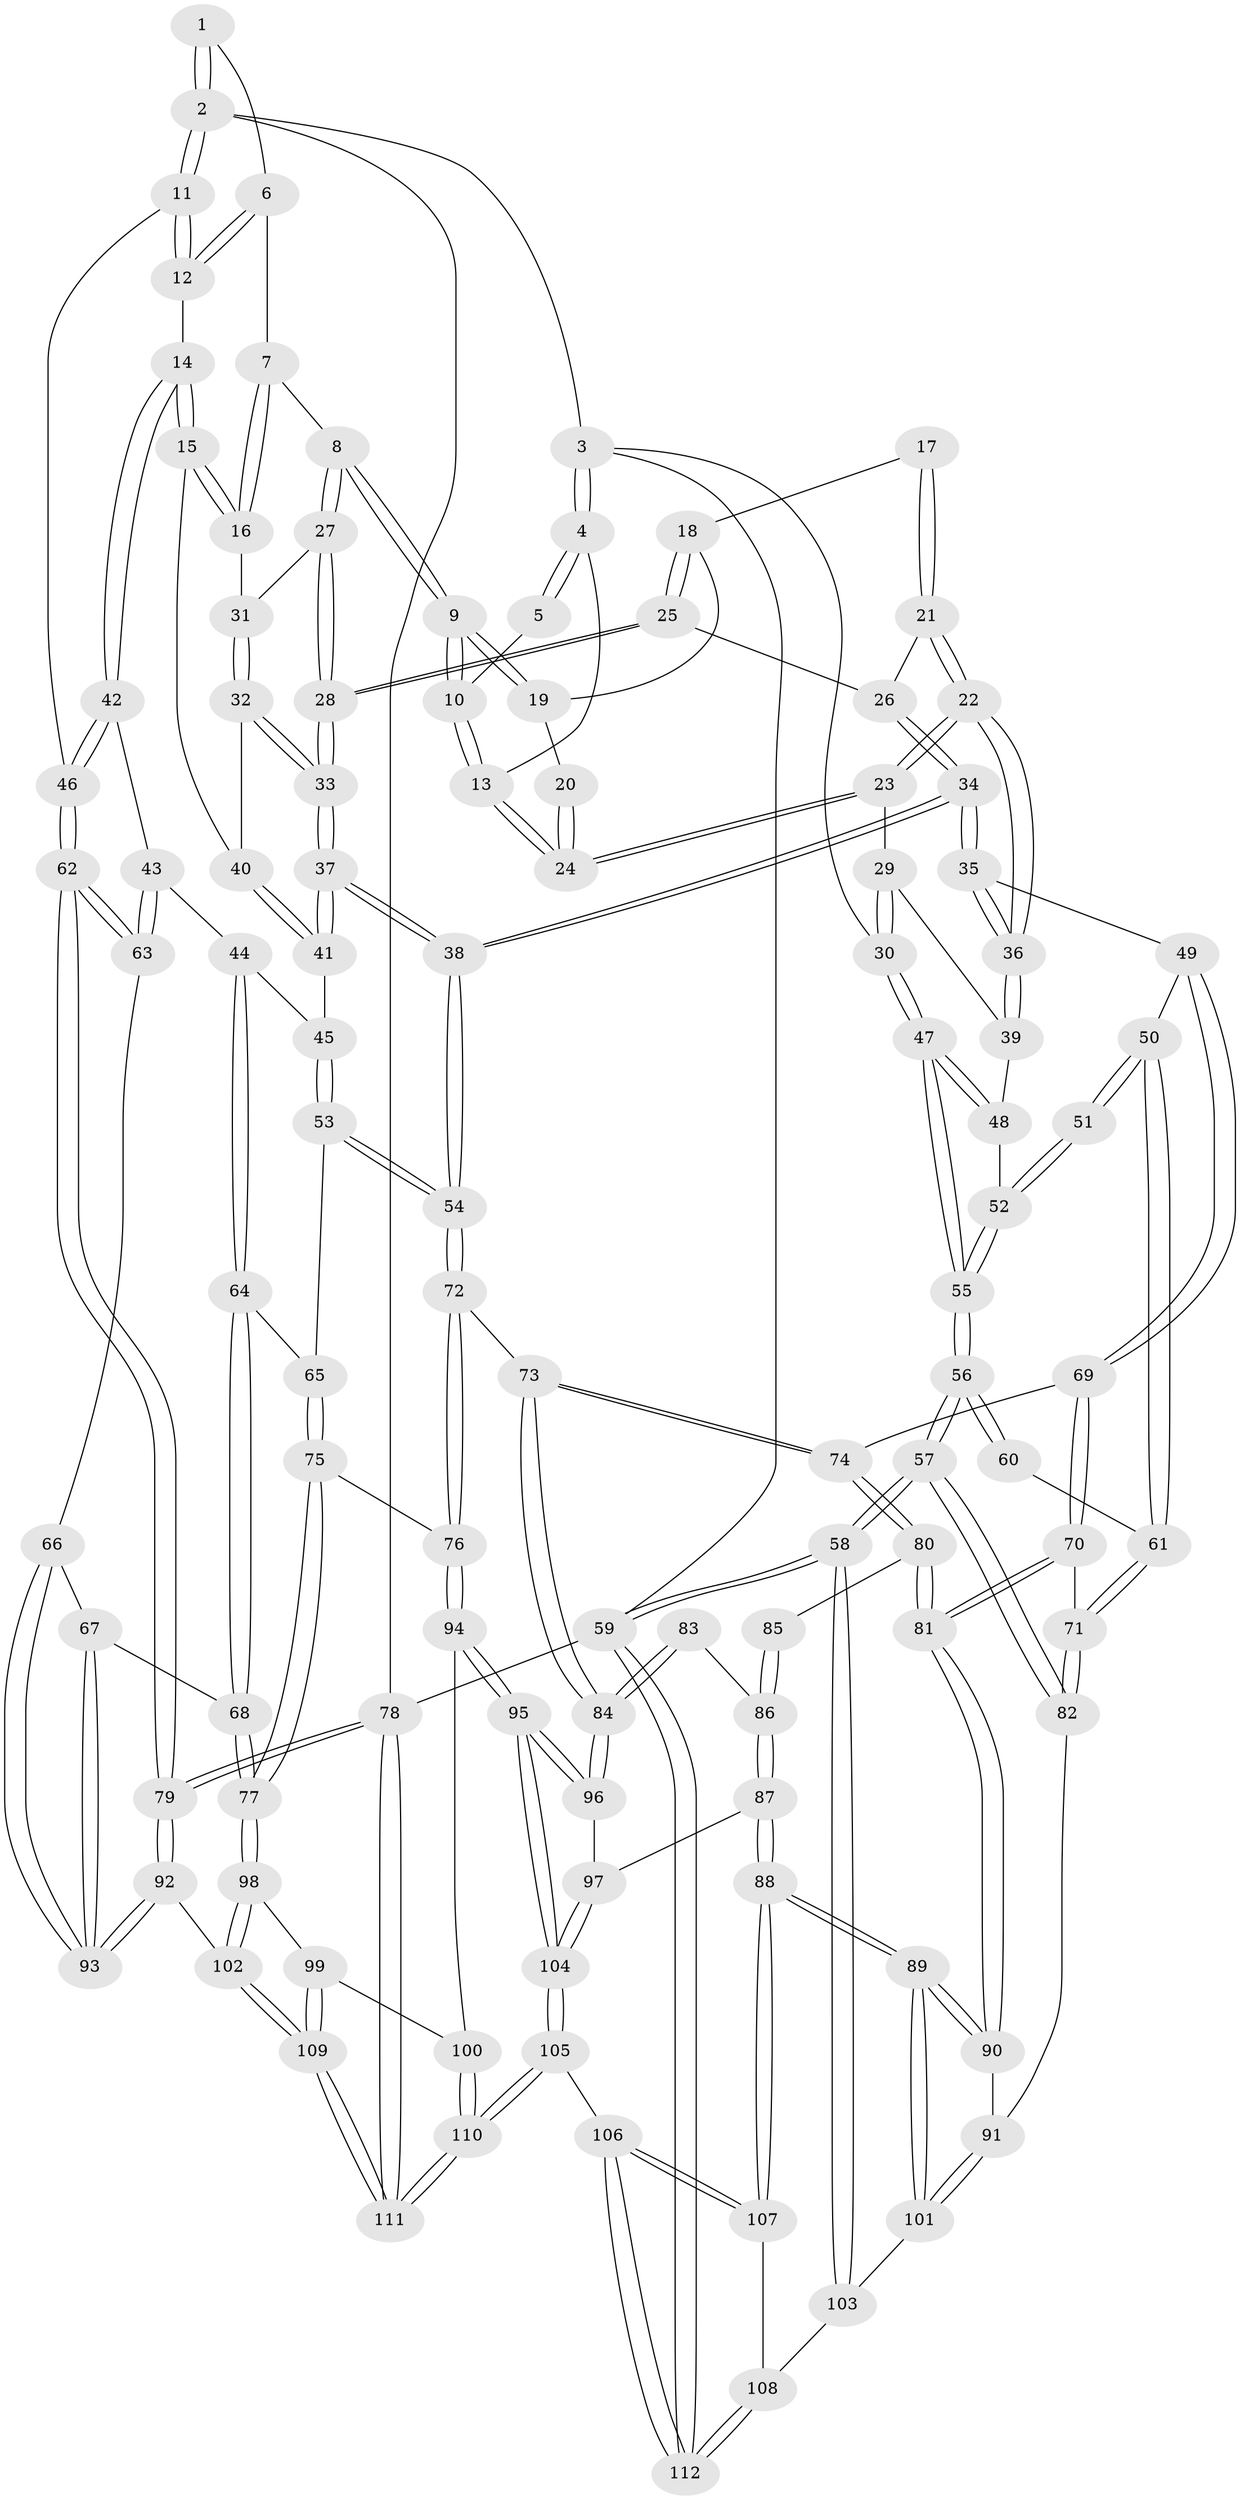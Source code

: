 // coarse degree distribution, {4: 0.2727272727272727, 3: 0.22727272727272727, 5: 0.25, 2: 0.06818181818181818, 8: 0.022727272727272728, 6: 0.13636363636363635, 7: 0.022727272727272728}
// Generated by graph-tools (version 1.1) at 2025/06/03/04/25 22:06:32]
// undirected, 112 vertices, 277 edges
graph export_dot {
graph [start="1"]
  node [color=gray90,style=filled];
  1 [pos="+0.7655679536453495+0"];
  2 [pos="+1+0"];
  3 [pos="+0+0"];
  4 [pos="+0.0668283696465826+0"];
  5 [pos="+0.4020484489602019+0"];
  6 [pos="+0.7418528639039067+0"];
  7 [pos="+0.64600759040693+0.017123826453162776"];
  8 [pos="+0.5530159088650974+0.13063599379834354"];
  9 [pos="+0.5191294841602436+0.1247047325606106"];
  10 [pos="+0.4810711108854383+0.057777320127437866"];
  11 [pos="+1+0"];
  12 [pos="+0.8259271559692725+0.20823909723414036"];
  13 [pos="+0.22141783478343074+0.05069970594413895"];
  14 [pos="+0.8172658559495409+0.24365936810041036"];
  15 [pos="+0.7596575440507268+0.2549653880027063"];
  16 [pos="+0.7396573019651792+0.2482146128539154"];
  17 [pos="+0.40280762747058363+0.18846331673396743"];
  18 [pos="+0.47215373249914033+0.15853888851657155"];
  19 [pos="+0.4906644947059985+0.1370367008256439"];
  20 [pos="+0.2647589220213744+0.0774270682041557"];
  21 [pos="+0.35074714752383074+0.26033608182150947"];
  22 [pos="+0.252630664446819+0.24526049666275293"];
  23 [pos="+0.2426272972401843+0.2295045646374325"];
  24 [pos="+0.22673935581618535+0.0624546446932818"];
  25 [pos="+0.4387677319831346+0.2750980069381598"];
  26 [pos="+0.3624203947834565+0.26740440937978965"];
  27 [pos="+0.5973133002846974+0.2110595490463416"];
  28 [pos="+0.5174711155711774+0.3464120351800103"];
  29 [pos="+0.12081635742772927+0.26891181605355446"];
  30 [pos="+0+0.06696845645790071"];
  31 [pos="+0.6717092011202257+0.23183460319266522"];
  32 [pos="+0.6181144130436791+0.34979026070749775"];
  33 [pos="+0.5185020633803281+0.39960838543570276"];
  34 [pos="+0.4088977834361016+0.4873233763533681"];
  35 [pos="+0.2719012724816487+0.4514698743946493"];
  36 [pos="+0.24354845885613263+0.36918468357443374"];
  37 [pos="+0.5149609503357008+0.4246998491837356"];
  38 [pos="+0.45761335380685175+0.5110396916072641"];
  39 [pos="+0.09431823390173509+0.36466774717222833"];
  40 [pos="+0.7250862452619083+0.3117134870125549"];
  41 [pos="+0.6854199197780603+0.4221237452572353"];
  42 [pos="+0.8919790668478877+0.3223382515648935"];
  43 [pos="+0.8203150748415164+0.4780897089994572"];
  44 [pos="+0.7922729471555855+0.4893871110287094"];
  45 [pos="+0.7242446106469513+0.47032485953842196"];
  46 [pos="+1+0.3762828100609783"];
  47 [pos="+0+0.3045580610506132"];
  48 [pos="+0.06245538484768549+0.3875070174627563"];
  49 [pos="+0.2010241277163477+0.5057400278761625"];
  50 [pos="+0.16262099942278763+0.5066933697954531"];
  51 [pos="+0.11289239994409019+0.49008190479155483"];
  52 [pos="+0.10980068878649481+0.4851819510782392"];
  53 [pos="+0.6515755736840086+0.5481442379472684"];
  54 [pos="+0.4586634612747516+0.5149082225103316"];
  55 [pos="+0+0.43916476958528583"];
  56 [pos="+0+0.6513223367997405"];
  57 [pos="+0+0.7193557654850575"];
  58 [pos="+0+0.8170948207261985"];
  59 [pos="+0+1"];
  60 [pos="+0.07002160081724171+0.5201478816598043"];
  61 [pos="+0.08900557912451725+0.6495084130124653"];
  62 [pos="+1+0.5743972811152475"];
  63 [pos="+0.9698027454118557+0.6128661060974465"];
  64 [pos="+0.7666298958928139+0.5801913644933807"];
  65 [pos="+0.6725740167709346+0.5795312868531447"];
  66 [pos="+0.9236358019950416+0.6520640011805099"];
  67 [pos="+0.807331211783925+0.7022269419173827"];
  68 [pos="+0.8012480669953965+0.7040165581707082"];
  69 [pos="+0.20448036967902916+0.5276507195935157"];
  70 [pos="+0.20916903371483003+0.66236401322228"];
  71 [pos="+0.08497448886378127+0.6613130870394389"];
  72 [pos="+0.4535353082186959+0.6030331673105215"];
  73 [pos="+0.44840452310312723+0.610694049109239"];
  74 [pos="+0.31234548934431045+0.6323713464965653"];
  75 [pos="+0.6631420801085979+0.7063641767469171"];
  76 [pos="+0.6379005440781601+0.7153129808297675"];
  77 [pos="+0.7890580644371+0.7159593069100428"];
  78 [pos="+1+1"];
  79 [pos="+1+1"];
  80 [pos="+0.22379719917657187+0.666183449895902"];
  81 [pos="+0.21260778187661156+0.6658115272976532"];
  82 [pos="+0.009175421876427774+0.7054921204313083"];
  83 [pos="+0.2906539999054305+0.7017484648323604"];
  84 [pos="+0.42808195197097176+0.6806108537928635"];
  85 [pos="+0.23303491494822243+0.673542692371017"];
  86 [pos="+0.2955661404137657+0.7562632438878198"];
  87 [pos="+0.3191722242348198+0.8080788844359054"];
  88 [pos="+0.24233846152293625+0.8478336939431095"];
  89 [pos="+0.22310780170620345+0.8336455617526468"];
  90 [pos="+0.20430038364095432+0.726643469606715"];
  91 [pos="+0.07438731159939578+0.7459840579143553"];
  92 [pos="+0.9761411036886186+0.8753221861484837"];
  93 [pos="+0.9578269024103145+0.8304968599540151"];
  94 [pos="+0.6134533243379046+0.7934187545957843"];
  95 [pos="+0.5219130435177394+0.8611642911292592"];
  96 [pos="+0.4247453240291334+0.6992448334219915"];
  97 [pos="+0.3288991837801753+0.8056938416273483"];
  98 [pos="+0.7925595981628223+0.7653964457822088"];
  99 [pos="+0.7203044178141135+0.874487769163529"];
  100 [pos="+0.7020830687922518+0.8830178799304452"];
  101 [pos="+0.15688080080281105+0.8263792505809705"];
  102 [pos="+0.8772799796127492+0.879808215574038"];
  103 [pos="+0.09597161099301288+0.8725473294725025"];
  104 [pos="+0.49248307673714764+0.9700612128347932"];
  105 [pos="+0.5078442782048578+1"];
  106 [pos="+0.34972135437250623+1"];
  107 [pos="+0.24208960064713195+0.9073632045425729"];
  108 [pos="+0.11127295392919088+0.9434209211306819"];
  109 [pos="+0.8327812648945455+0.9299417166952839"];
  110 [pos="+0.5718462532891655+1"];
  111 [pos="+0.7552693992961901+1"];
  112 [pos="+0+1"];
  1 -- 2;
  1 -- 2;
  1 -- 6;
  2 -- 3;
  2 -- 11;
  2 -- 11;
  2 -- 78;
  3 -- 4;
  3 -- 4;
  3 -- 30;
  3 -- 59;
  4 -- 5;
  4 -- 5;
  4 -- 13;
  5 -- 10;
  6 -- 7;
  6 -- 12;
  6 -- 12;
  7 -- 8;
  7 -- 16;
  7 -- 16;
  8 -- 9;
  8 -- 9;
  8 -- 27;
  8 -- 27;
  9 -- 10;
  9 -- 10;
  9 -- 19;
  9 -- 19;
  10 -- 13;
  10 -- 13;
  11 -- 12;
  11 -- 12;
  11 -- 46;
  12 -- 14;
  13 -- 24;
  13 -- 24;
  14 -- 15;
  14 -- 15;
  14 -- 42;
  14 -- 42;
  15 -- 16;
  15 -- 16;
  15 -- 40;
  16 -- 31;
  17 -- 18;
  17 -- 21;
  17 -- 21;
  18 -- 19;
  18 -- 25;
  18 -- 25;
  19 -- 20;
  20 -- 24;
  20 -- 24;
  21 -- 22;
  21 -- 22;
  21 -- 26;
  22 -- 23;
  22 -- 23;
  22 -- 36;
  22 -- 36;
  23 -- 24;
  23 -- 24;
  23 -- 29;
  25 -- 26;
  25 -- 28;
  25 -- 28;
  26 -- 34;
  26 -- 34;
  27 -- 28;
  27 -- 28;
  27 -- 31;
  28 -- 33;
  28 -- 33;
  29 -- 30;
  29 -- 30;
  29 -- 39;
  30 -- 47;
  30 -- 47;
  31 -- 32;
  31 -- 32;
  32 -- 33;
  32 -- 33;
  32 -- 40;
  33 -- 37;
  33 -- 37;
  34 -- 35;
  34 -- 35;
  34 -- 38;
  34 -- 38;
  35 -- 36;
  35 -- 36;
  35 -- 49;
  36 -- 39;
  36 -- 39;
  37 -- 38;
  37 -- 38;
  37 -- 41;
  37 -- 41;
  38 -- 54;
  38 -- 54;
  39 -- 48;
  40 -- 41;
  40 -- 41;
  41 -- 45;
  42 -- 43;
  42 -- 46;
  42 -- 46;
  43 -- 44;
  43 -- 63;
  43 -- 63;
  44 -- 45;
  44 -- 64;
  44 -- 64;
  45 -- 53;
  45 -- 53;
  46 -- 62;
  46 -- 62;
  47 -- 48;
  47 -- 48;
  47 -- 55;
  47 -- 55;
  48 -- 52;
  49 -- 50;
  49 -- 69;
  49 -- 69;
  50 -- 51;
  50 -- 51;
  50 -- 61;
  50 -- 61;
  51 -- 52;
  51 -- 52;
  52 -- 55;
  52 -- 55;
  53 -- 54;
  53 -- 54;
  53 -- 65;
  54 -- 72;
  54 -- 72;
  55 -- 56;
  55 -- 56;
  56 -- 57;
  56 -- 57;
  56 -- 60;
  56 -- 60;
  57 -- 58;
  57 -- 58;
  57 -- 82;
  57 -- 82;
  58 -- 59;
  58 -- 59;
  58 -- 103;
  58 -- 103;
  59 -- 112;
  59 -- 112;
  59 -- 78;
  60 -- 61;
  61 -- 71;
  61 -- 71;
  62 -- 63;
  62 -- 63;
  62 -- 79;
  62 -- 79;
  63 -- 66;
  64 -- 65;
  64 -- 68;
  64 -- 68;
  65 -- 75;
  65 -- 75;
  66 -- 67;
  66 -- 93;
  66 -- 93;
  67 -- 68;
  67 -- 93;
  67 -- 93;
  68 -- 77;
  68 -- 77;
  69 -- 70;
  69 -- 70;
  69 -- 74;
  70 -- 71;
  70 -- 81;
  70 -- 81;
  71 -- 82;
  71 -- 82;
  72 -- 73;
  72 -- 76;
  72 -- 76;
  73 -- 74;
  73 -- 74;
  73 -- 84;
  73 -- 84;
  74 -- 80;
  74 -- 80;
  75 -- 76;
  75 -- 77;
  75 -- 77;
  76 -- 94;
  76 -- 94;
  77 -- 98;
  77 -- 98;
  78 -- 79;
  78 -- 79;
  78 -- 111;
  78 -- 111;
  79 -- 92;
  79 -- 92;
  80 -- 81;
  80 -- 81;
  80 -- 85;
  81 -- 90;
  81 -- 90;
  82 -- 91;
  83 -- 84;
  83 -- 84;
  83 -- 86;
  84 -- 96;
  84 -- 96;
  85 -- 86;
  85 -- 86;
  86 -- 87;
  86 -- 87;
  87 -- 88;
  87 -- 88;
  87 -- 97;
  88 -- 89;
  88 -- 89;
  88 -- 107;
  88 -- 107;
  89 -- 90;
  89 -- 90;
  89 -- 101;
  89 -- 101;
  90 -- 91;
  91 -- 101;
  91 -- 101;
  92 -- 93;
  92 -- 93;
  92 -- 102;
  94 -- 95;
  94 -- 95;
  94 -- 100;
  95 -- 96;
  95 -- 96;
  95 -- 104;
  95 -- 104;
  96 -- 97;
  97 -- 104;
  97 -- 104;
  98 -- 99;
  98 -- 102;
  98 -- 102;
  99 -- 100;
  99 -- 109;
  99 -- 109;
  100 -- 110;
  100 -- 110;
  101 -- 103;
  102 -- 109;
  102 -- 109;
  103 -- 108;
  104 -- 105;
  104 -- 105;
  105 -- 106;
  105 -- 110;
  105 -- 110;
  106 -- 107;
  106 -- 107;
  106 -- 112;
  106 -- 112;
  107 -- 108;
  108 -- 112;
  108 -- 112;
  109 -- 111;
  109 -- 111;
  110 -- 111;
  110 -- 111;
}
